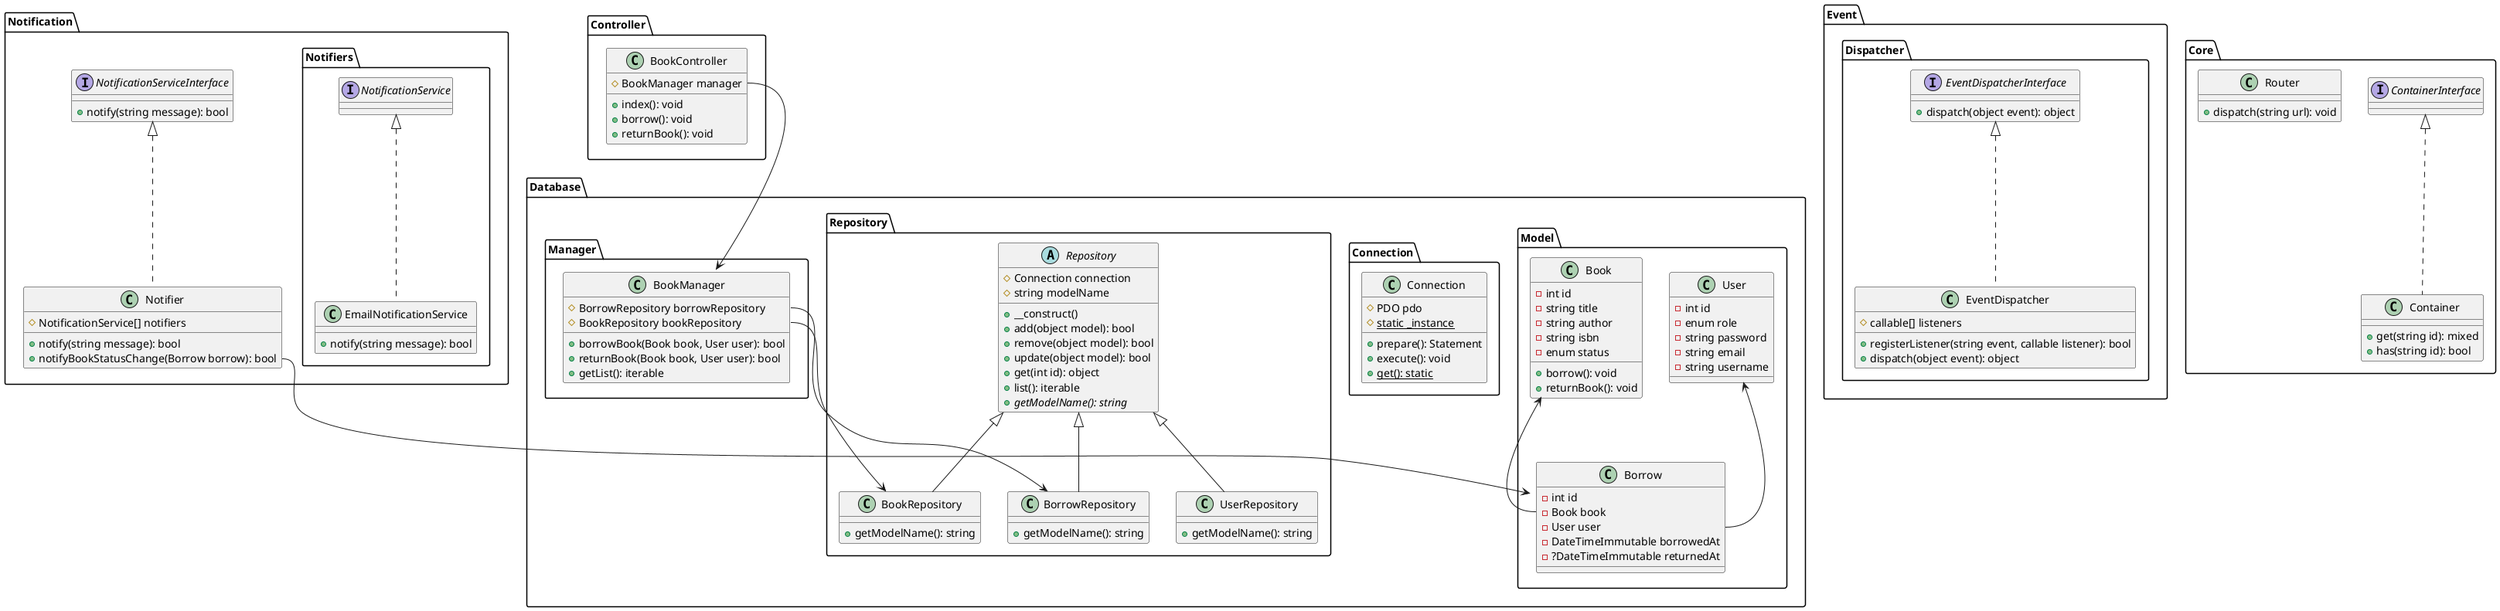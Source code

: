 @startuml
'https://plantuml.com/class-diagram

namespace Database {
    namespace Model {
        class Book {
            - int id
            - string title
            - string author
            - string isbn
            - enum status
            + borrow(): void
            + returnBook(): void
        }

        class User {
            - int id
            - enum role
            - string password
            - string email
            - string username
        }

        class Borrow {
            - int id
            - Book book
            - User user
            - DateTimeImmutable borrowedAt
            - ?DateTimeImmutable returnedAt
        }
    }

    namespace Connection {
        class Connection {
            # PDO pdo
            # {static} static _instance
            + prepare(): Statement
            + execute(): void
            + {static} get(): static
        }
    }

    namespace Repository {
        abstract class Repository {
            # Connection connection
            # string modelName
            + __construct()
            + add(object model): bool
            + remove(object model): bool
            + update(object model): bool
            + get(int id): object
            + list(): iterable
            + {abstract} getModelName(): string
        }

        class BookRepository extends Repository {
            + getModelName(): string
        }
        class UserRepository extends Repository {
            + getModelName(): string
        }
        class BorrowRepository extends Repository {
            + getModelName(): string
        }
    }
    namespace Manager {
        class BookManager {
            # BorrowRepository borrowRepository
            # BookRepository bookRepository
            + borrowBook(Book book, User user): bool
            + returnBook(Book book, User user): bool
            + getList(): iterable
        }
    }
}

namespace Event {
    namespace Dispatcher {
        interface EventDispatcherInterface {
            + dispatch(object event): object
        }

        class EventDispatcher implements EventDispatcherInterface {
            # callable[] listeners
            + registerListener(string event, callable listener): bool
            + dispatch(object event): object
        }
    }
}

namespace Notification {
    interface NotificationServiceInterface {
        + notify(string message): bool
    }

    class Notifier implements NotificationServiceInterface {
        # NotificationService[] notifiers
        + notify(string message): bool
        + notifyBookStatusChange(Borrow borrow): bool
    }

    namespace Notifiers {
        class EmailNotificationService implements NotificationService {
            + notify(string message): bool
        }
    }
}

namespace Controller {
    class BookController {
        # BookManager manager
        + index(): void
        + borrow(): void
        + returnBook(): void
    }
}

namespace Core {
    class Container implements ContainerInterface {
        + get(string id): mixed
        + has(string id): bool
    }

    class Router {
        + dispatch(string url): void
    }
}

Book <-- Borrow::book
User <-- Borrow::user
BookManager::bookRepository --> BookRepository
BookManager::borrowRepository --> BorrowRepository
Notifier::notifyBookStatusChange --> Borrow
BookController::manager --> BookManager

@enduml
